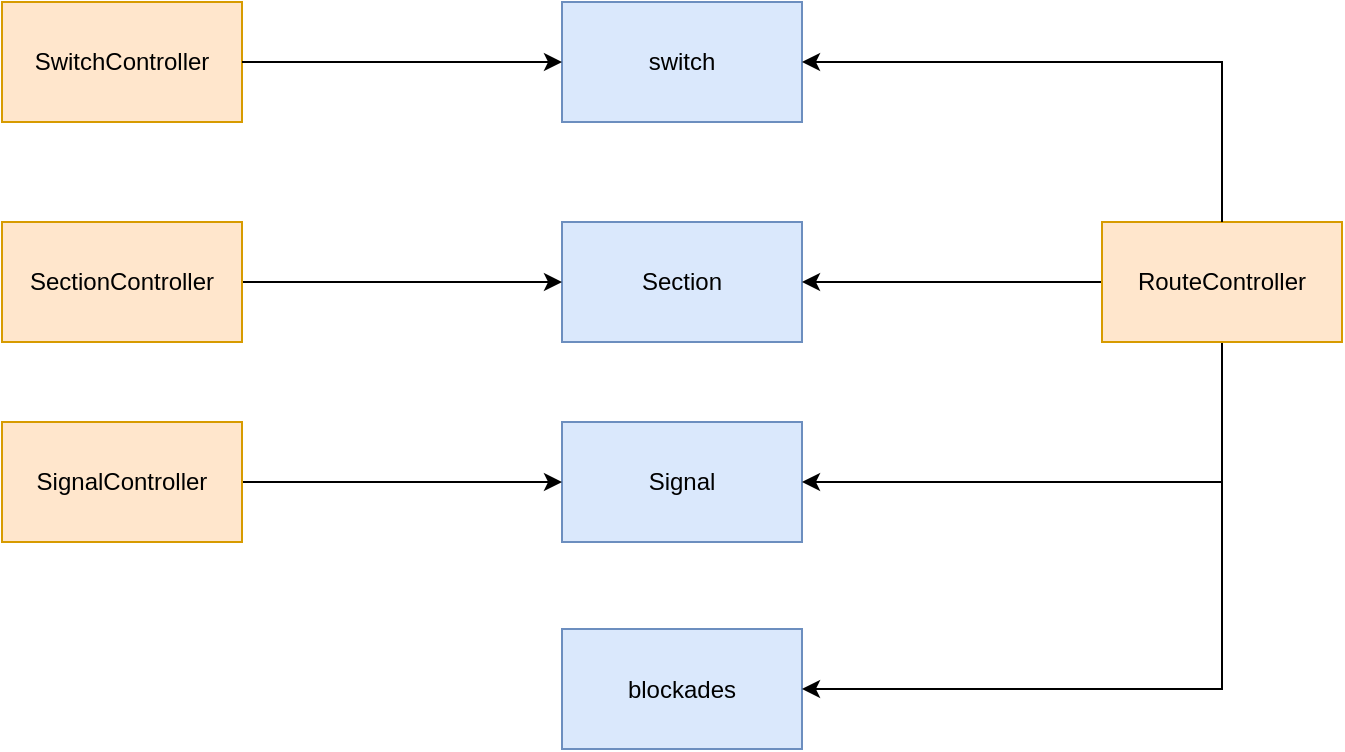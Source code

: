 <mxfile version="25.0.3">
  <diagram name="Página-1" id="h4qX476hnH-YjdhvnLcl">
    <mxGraphModel dx="996" dy="569" grid="1" gridSize="10" guides="1" tooltips="1" connect="1" arrows="1" fold="1" page="1" pageScale="1" pageWidth="1169" pageHeight="827" math="0" shadow="0">
      <root>
        <mxCell id="0" />
        <mxCell id="1" parent="0" />
        <mxCell id="Xm9aLBAh1FzRclLQ1g_b-1" value="switch" style="rounded=0;whiteSpace=wrap;html=1;fillColor=#dae8fc;strokeColor=#6c8ebf;" vertex="1" parent="1">
          <mxGeometry x="440" y="70" width="120" height="60" as="geometry" />
        </mxCell>
        <mxCell id="Xm9aLBAh1FzRclLQ1g_b-2" value="Section" style="rounded=0;whiteSpace=wrap;html=1;fillColor=#dae8fc;strokeColor=#6c8ebf;" vertex="1" parent="1">
          <mxGeometry x="440" y="180" width="120" height="60" as="geometry" />
        </mxCell>
        <mxCell id="Xm9aLBAh1FzRclLQ1g_b-11" style="edgeStyle=orthogonalEdgeStyle;rounded=0;orthogonalLoop=1;jettySize=auto;html=1;exitX=1;exitY=0.5;exitDx=0;exitDy=0;entryX=0;entryY=0.5;entryDx=0;entryDy=0;" edge="1" parent="1" source="Xm9aLBAh1FzRclLQ1g_b-3" target="Xm9aLBAh1FzRclLQ1g_b-2">
          <mxGeometry relative="1" as="geometry" />
        </mxCell>
        <mxCell id="Xm9aLBAh1FzRclLQ1g_b-3" value="SectionController" style="rounded=0;whiteSpace=wrap;html=1;fillColor=#ffe6cc;strokeColor=#d79b00;" vertex="1" parent="1">
          <mxGeometry x="160" y="180" width="120" height="60" as="geometry" />
        </mxCell>
        <mxCell id="Xm9aLBAh1FzRclLQ1g_b-4" value="blockades" style="rounded=0;whiteSpace=wrap;html=1;fillColor=#dae8fc;strokeColor=#6c8ebf;" vertex="1" parent="1">
          <mxGeometry x="440" y="383.5" width="120" height="60" as="geometry" />
        </mxCell>
        <mxCell id="Xm9aLBAh1FzRclLQ1g_b-5" value="SwitchController" style="rounded=0;whiteSpace=wrap;html=1;fillColor=#ffe6cc;strokeColor=#d79b00;" vertex="1" parent="1">
          <mxGeometry x="160" y="70" width="120" height="60" as="geometry" />
        </mxCell>
        <mxCell id="Xm9aLBAh1FzRclLQ1g_b-6" value="Signal" style="rounded=0;whiteSpace=wrap;html=1;fillColor=#dae8fc;strokeColor=#6c8ebf;" vertex="1" parent="1">
          <mxGeometry x="440" y="280" width="120" height="60" as="geometry" />
        </mxCell>
        <mxCell id="Xm9aLBAh1FzRclLQ1g_b-13" style="edgeStyle=orthogonalEdgeStyle;rounded=0;orthogonalLoop=1;jettySize=auto;html=1;exitX=1;exitY=0.5;exitDx=0;exitDy=0;entryX=0;entryY=0.5;entryDx=0;entryDy=0;" edge="1" parent="1" source="Xm9aLBAh1FzRclLQ1g_b-7" target="Xm9aLBAh1FzRclLQ1g_b-6">
          <mxGeometry relative="1" as="geometry" />
        </mxCell>
        <mxCell id="Xm9aLBAh1FzRclLQ1g_b-7" value="SignalController" style="rounded=0;whiteSpace=wrap;html=1;fillColor=#ffe6cc;strokeColor=#d79b00;" vertex="1" parent="1">
          <mxGeometry x="160" y="280" width="120" height="60" as="geometry" />
        </mxCell>
        <mxCell id="Xm9aLBAh1FzRclLQ1g_b-14" style="edgeStyle=orthogonalEdgeStyle;rounded=0;orthogonalLoop=1;jettySize=auto;html=1;exitX=0;exitY=0.5;exitDx=0;exitDy=0;entryX=1;entryY=0.5;entryDx=0;entryDy=0;" edge="1" parent="1" source="Xm9aLBAh1FzRclLQ1g_b-8" target="Xm9aLBAh1FzRclLQ1g_b-2">
          <mxGeometry relative="1" as="geometry" />
        </mxCell>
        <mxCell id="Xm9aLBAh1FzRclLQ1g_b-17" style="edgeStyle=orthogonalEdgeStyle;rounded=0;orthogonalLoop=1;jettySize=auto;html=1;exitX=0.5;exitY=1;exitDx=0;exitDy=0;entryX=1;entryY=0.5;entryDx=0;entryDy=0;" edge="1" parent="1" source="Xm9aLBAh1FzRclLQ1g_b-8" target="Xm9aLBAh1FzRclLQ1g_b-6">
          <mxGeometry relative="1" as="geometry" />
        </mxCell>
        <mxCell id="Xm9aLBAh1FzRclLQ1g_b-18" style="edgeStyle=orthogonalEdgeStyle;rounded=0;orthogonalLoop=1;jettySize=auto;html=1;entryX=1;entryY=0.5;entryDx=0;entryDy=0;exitX=0.5;exitY=1;exitDx=0;exitDy=0;" edge="1" parent="1" source="Xm9aLBAh1FzRclLQ1g_b-8" target="Xm9aLBAh1FzRclLQ1g_b-4">
          <mxGeometry relative="1" as="geometry">
            <mxPoint x="770" y="310" as="sourcePoint" />
            <Array as="points">
              <mxPoint x="770" y="414" />
            </Array>
          </mxGeometry>
        </mxCell>
        <mxCell id="Xm9aLBAh1FzRclLQ1g_b-8" value="RouteController" style="rounded=0;whiteSpace=wrap;html=1;fillColor=#ffe6cc;strokeColor=#d79b00;" vertex="1" parent="1">
          <mxGeometry x="710" y="180" width="120" height="60" as="geometry" />
        </mxCell>
        <mxCell id="Xm9aLBAh1FzRclLQ1g_b-10" value="" style="endArrow=classic;html=1;rounded=0;entryX=0;entryY=0.5;entryDx=0;entryDy=0;" edge="1" parent="1" target="Xm9aLBAh1FzRclLQ1g_b-1">
          <mxGeometry width="50" height="50" relative="1" as="geometry">
            <mxPoint x="280" y="100" as="sourcePoint" />
            <mxPoint x="330" y="50" as="targetPoint" />
          </mxGeometry>
        </mxCell>
        <mxCell id="Xm9aLBAh1FzRclLQ1g_b-16" value="" style="endArrow=classic;html=1;rounded=0;entryX=1;entryY=0.5;entryDx=0;entryDy=0;exitX=0.5;exitY=0;exitDx=0;exitDy=0;" edge="1" parent="1" source="Xm9aLBAh1FzRclLQ1g_b-8" target="Xm9aLBAh1FzRclLQ1g_b-1">
          <mxGeometry width="50" height="50" relative="1" as="geometry">
            <mxPoint x="710" y="200" as="sourcePoint" />
            <mxPoint x="630" y="100" as="targetPoint" />
            <Array as="points">
              <mxPoint x="770" y="100" />
              <mxPoint x="630" y="100" />
            </Array>
          </mxGeometry>
        </mxCell>
      </root>
    </mxGraphModel>
  </diagram>
</mxfile>
